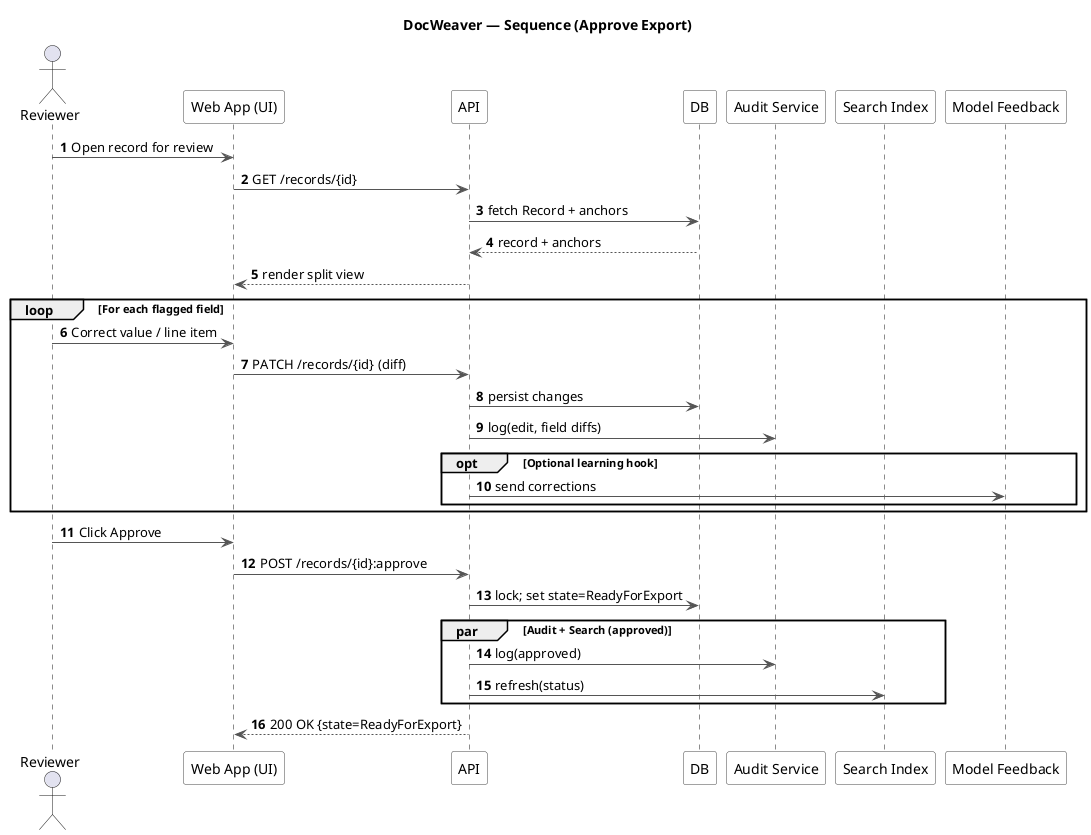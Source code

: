 @startuml
title DocWeaver — Sequence (Approve Export)

skinparam backgroundColor #FFFFFF
skinparam shadowing false
skinparam sequence {
  ArrowColor #555
  ParticipantBorderColor #444
  ParticipantBackgroundColor #FFF
  LifeLineBackgroundColor #FAFAFA
}
autonumber

actor Reviewer
participant "Web App (UI)" as UI
participant "API" as API
participant "DB" as DB
participant "Audit Service" as AUDIT
participant "Search Index" as SEARCH
participant "Model Feedback" as FEEDBACK

Reviewer -> UI: Open record for review
UI -> API: GET /records/{id}
API -> DB: fetch Record + anchors
DB --> API: record + anchors
API --> UI: render split view

loop For each flagged field
  Reviewer -> UI: Correct value / line item
  UI -> API: PATCH /records/{id} (diff)
  API -> DB: persist changes
  API -> AUDIT: log(edit, field diffs)
  opt Optional learning hook
    API -> FEEDBACK: send corrections
  end
end

Reviewer -> UI: Click Approve
UI -> API: POST /records/{id}:approve
API -> DB: lock; set state=ReadyForExport

par Audit + Search (approved)
  API -> AUDIT: log(approved)
  API -> SEARCH: refresh(status)
end

API --> UI: 200 OK {state=ReadyForExport}
@enduml
